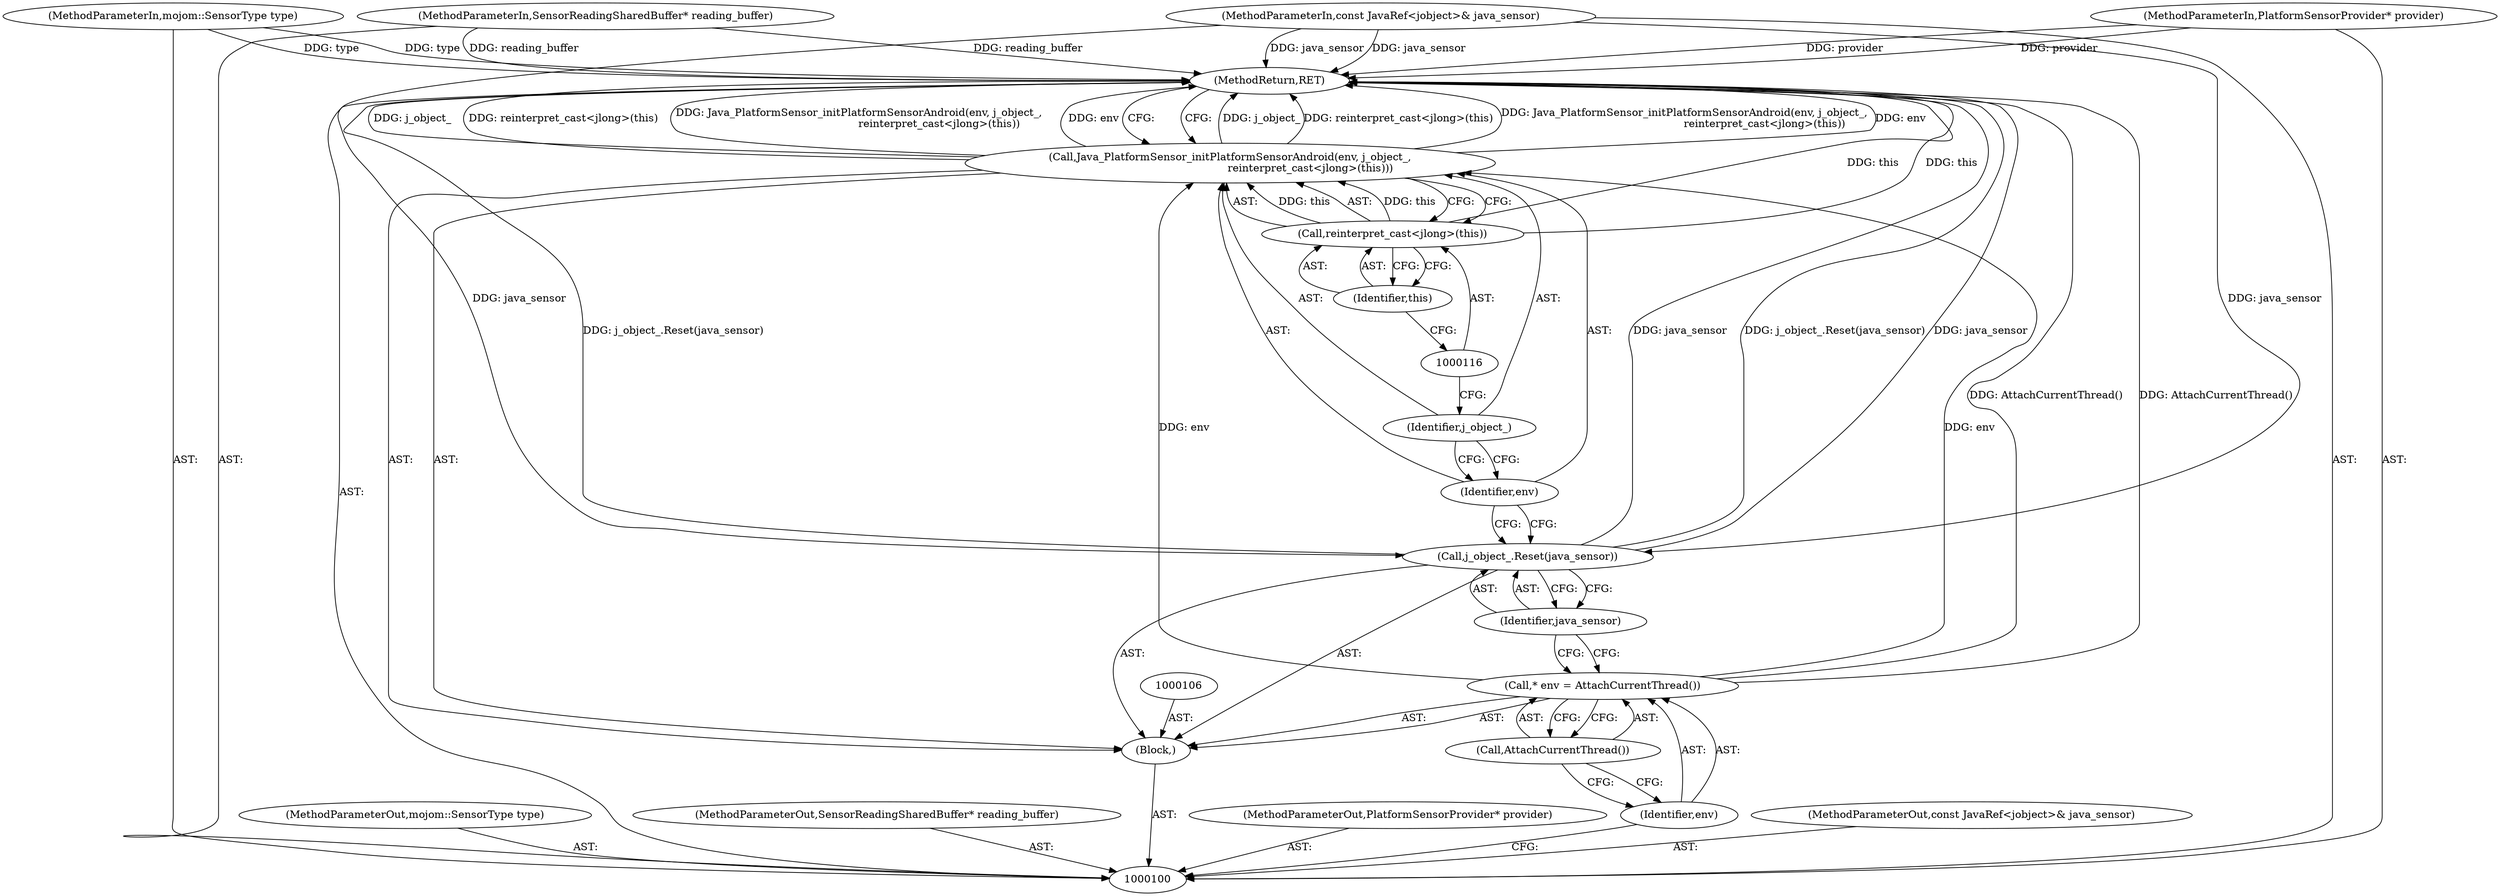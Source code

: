 digraph "0_Chrome_c0c8978849ac57e4ecd613ddc8ff7852a2054734_7" {
"1000118" [label="(MethodReturn,RET)"];
"1000112" [label="(Call,Java_PlatformSensor_initPlatformSensorAndroid(env, j_object_,\n                                                reinterpret_cast<jlong>(this)))"];
"1000113" [label="(Identifier,env)"];
"1000114" [label="(Identifier,j_object_)"];
"1000115" [label="(Call,reinterpret_cast<jlong>(this))"];
"1000117" [label="(Identifier,this)"];
"1000101" [label="(MethodParameterIn,mojom::SensorType type)"];
"1000151" [label="(MethodParameterOut,mojom::SensorType type)"];
"1000102" [label="(MethodParameterIn,SensorReadingSharedBuffer* reading_buffer)"];
"1000152" [label="(MethodParameterOut,SensorReadingSharedBuffer* reading_buffer)"];
"1000103" [label="(MethodParameterIn,PlatformSensorProvider* provider)"];
"1000153" [label="(MethodParameterOut,PlatformSensorProvider* provider)"];
"1000104" [label="(MethodParameterIn,const JavaRef<jobject>& java_sensor)"];
"1000154" [label="(MethodParameterOut,const JavaRef<jobject>& java_sensor)"];
"1000105" [label="(Block,)"];
"1000108" [label="(Identifier,env)"];
"1000109" [label="(Call,AttachCurrentThread())"];
"1000107" [label="(Call,* env = AttachCurrentThread())"];
"1000111" [label="(Identifier,java_sensor)"];
"1000110" [label="(Call,j_object_.Reset(java_sensor))"];
"1000118" -> "1000100"  [label="AST: "];
"1000118" -> "1000112"  [label="CFG: "];
"1000115" -> "1000118"  [label="DDG: this"];
"1000104" -> "1000118"  [label="DDG: java_sensor"];
"1000112" -> "1000118"  [label="DDG: j_object_"];
"1000112" -> "1000118"  [label="DDG: reinterpret_cast<jlong>(this)"];
"1000112" -> "1000118"  [label="DDG: Java_PlatformSensor_initPlatformSensorAndroid(env, j_object_,\n                                                reinterpret_cast<jlong>(this))"];
"1000112" -> "1000118"  [label="DDG: env"];
"1000103" -> "1000118"  [label="DDG: provider"];
"1000110" -> "1000118"  [label="DDG: java_sensor"];
"1000110" -> "1000118"  [label="DDG: j_object_.Reset(java_sensor)"];
"1000107" -> "1000118"  [label="DDG: AttachCurrentThread()"];
"1000102" -> "1000118"  [label="DDG: reading_buffer"];
"1000101" -> "1000118"  [label="DDG: type"];
"1000112" -> "1000105"  [label="AST: "];
"1000112" -> "1000115"  [label="CFG: "];
"1000113" -> "1000112"  [label="AST: "];
"1000114" -> "1000112"  [label="AST: "];
"1000115" -> "1000112"  [label="AST: "];
"1000118" -> "1000112"  [label="CFG: "];
"1000112" -> "1000118"  [label="DDG: j_object_"];
"1000112" -> "1000118"  [label="DDG: reinterpret_cast<jlong>(this)"];
"1000112" -> "1000118"  [label="DDG: Java_PlatformSensor_initPlatformSensorAndroid(env, j_object_,\n                                                reinterpret_cast<jlong>(this))"];
"1000112" -> "1000118"  [label="DDG: env"];
"1000107" -> "1000112"  [label="DDG: env"];
"1000115" -> "1000112"  [label="DDG: this"];
"1000113" -> "1000112"  [label="AST: "];
"1000113" -> "1000110"  [label="CFG: "];
"1000114" -> "1000113"  [label="CFG: "];
"1000114" -> "1000112"  [label="AST: "];
"1000114" -> "1000113"  [label="CFG: "];
"1000116" -> "1000114"  [label="CFG: "];
"1000115" -> "1000112"  [label="AST: "];
"1000115" -> "1000117"  [label="CFG: "];
"1000116" -> "1000115"  [label="AST: "];
"1000117" -> "1000115"  [label="AST: "];
"1000112" -> "1000115"  [label="CFG: "];
"1000115" -> "1000118"  [label="DDG: this"];
"1000115" -> "1000112"  [label="DDG: this"];
"1000117" -> "1000115"  [label="AST: "];
"1000117" -> "1000116"  [label="CFG: "];
"1000115" -> "1000117"  [label="CFG: "];
"1000101" -> "1000100"  [label="AST: "];
"1000101" -> "1000118"  [label="DDG: type"];
"1000151" -> "1000100"  [label="AST: "];
"1000102" -> "1000100"  [label="AST: "];
"1000102" -> "1000118"  [label="DDG: reading_buffer"];
"1000152" -> "1000100"  [label="AST: "];
"1000103" -> "1000100"  [label="AST: "];
"1000103" -> "1000118"  [label="DDG: provider"];
"1000153" -> "1000100"  [label="AST: "];
"1000104" -> "1000100"  [label="AST: "];
"1000104" -> "1000118"  [label="DDG: java_sensor"];
"1000104" -> "1000110"  [label="DDG: java_sensor"];
"1000154" -> "1000100"  [label="AST: "];
"1000105" -> "1000100"  [label="AST: "];
"1000106" -> "1000105"  [label="AST: "];
"1000107" -> "1000105"  [label="AST: "];
"1000110" -> "1000105"  [label="AST: "];
"1000112" -> "1000105"  [label="AST: "];
"1000108" -> "1000107"  [label="AST: "];
"1000108" -> "1000100"  [label="CFG: "];
"1000109" -> "1000108"  [label="CFG: "];
"1000109" -> "1000107"  [label="AST: "];
"1000109" -> "1000108"  [label="CFG: "];
"1000107" -> "1000109"  [label="CFG: "];
"1000107" -> "1000105"  [label="AST: "];
"1000107" -> "1000109"  [label="CFG: "];
"1000108" -> "1000107"  [label="AST: "];
"1000109" -> "1000107"  [label="AST: "];
"1000111" -> "1000107"  [label="CFG: "];
"1000107" -> "1000118"  [label="DDG: AttachCurrentThread()"];
"1000107" -> "1000112"  [label="DDG: env"];
"1000111" -> "1000110"  [label="AST: "];
"1000111" -> "1000107"  [label="CFG: "];
"1000110" -> "1000111"  [label="CFG: "];
"1000110" -> "1000105"  [label="AST: "];
"1000110" -> "1000111"  [label="CFG: "];
"1000111" -> "1000110"  [label="AST: "];
"1000113" -> "1000110"  [label="CFG: "];
"1000110" -> "1000118"  [label="DDG: java_sensor"];
"1000110" -> "1000118"  [label="DDG: j_object_.Reset(java_sensor)"];
"1000104" -> "1000110"  [label="DDG: java_sensor"];
}
